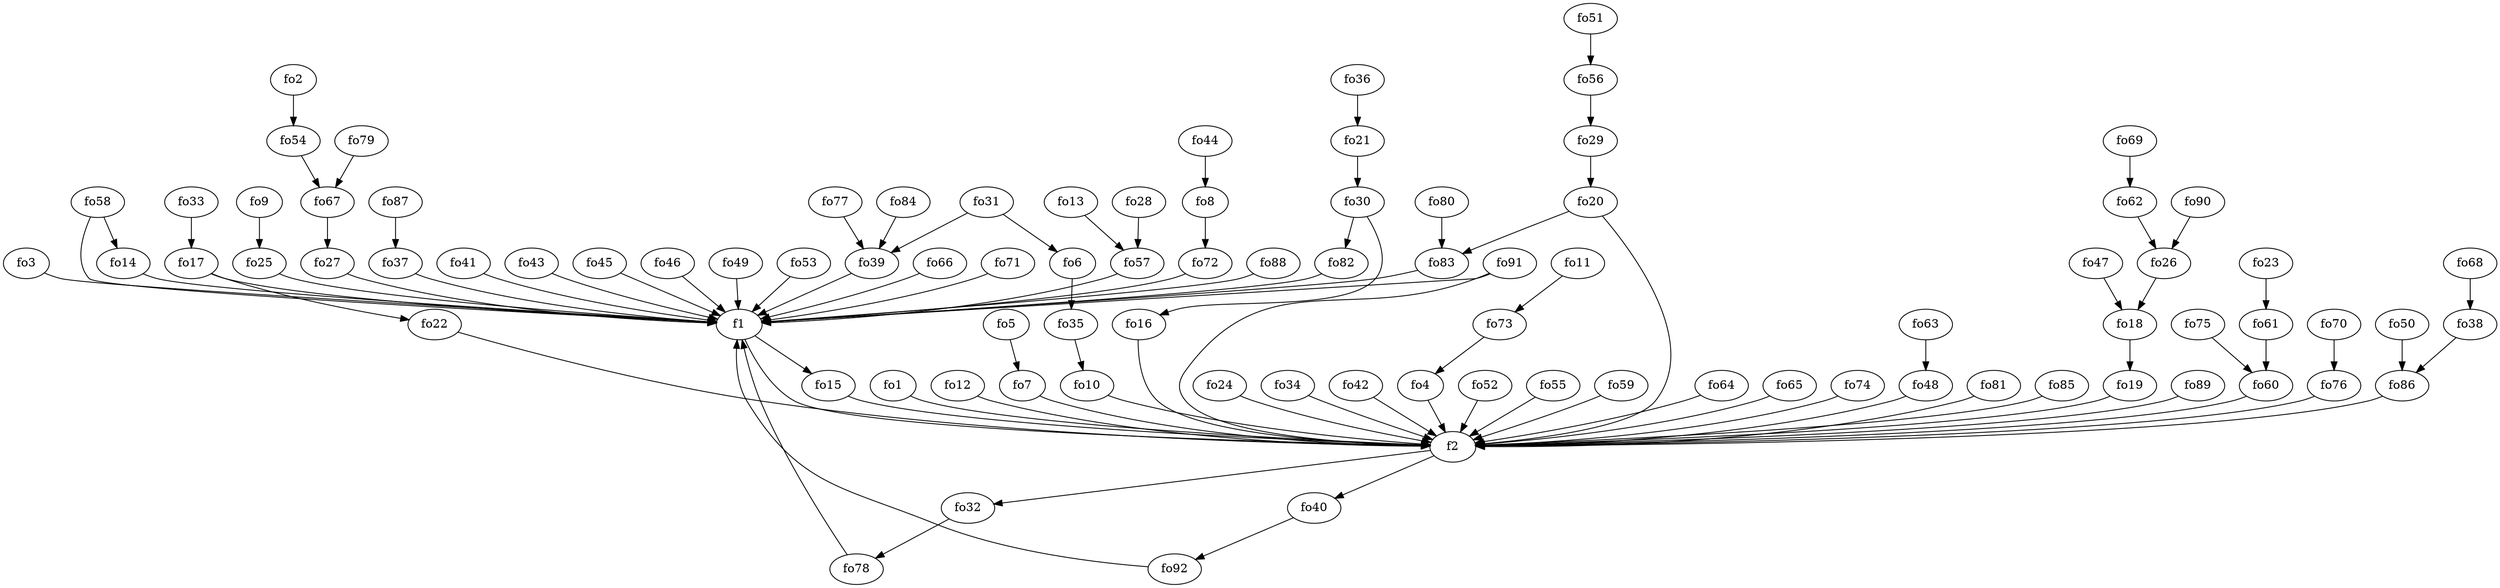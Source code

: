 strict digraph  {
f1;
f2;
fo1;
fo2;
fo3;
fo4;
fo5;
fo6;
fo7;
fo8;
fo9;
fo10;
fo11;
fo12;
fo13;
fo14;
fo15;
fo16;
fo17;
fo18;
fo19;
fo20;
fo21;
fo22;
fo23;
fo24;
fo25;
fo26;
fo27;
fo28;
fo29;
fo30;
fo31;
fo32;
fo33;
fo34;
fo35;
fo36;
fo37;
fo38;
fo39;
fo40;
fo41;
fo42;
fo43;
fo44;
fo45;
fo46;
fo47;
fo48;
fo49;
fo50;
fo51;
fo52;
fo53;
fo54;
fo55;
fo56;
fo57;
fo58;
fo59;
fo60;
fo61;
fo62;
fo63;
fo64;
fo65;
fo66;
fo67;
fo68;
fo69;
fo70;
fo71;
fo72;
fo73;
fo74;
fo75;
fo76;
fo77;
fo78;
fo79;
fo80;
fo81;
fo82;
fo83;
fo84;
fo85;
fo86;
fo87;
fo88;
fo89;
fo90;
fo91;
fo92;
f1 -> fo15  [weight=2];
f1 -> f2  [weight=2];
f2 -> fo32  [weight=2];
f2 -> fo40  [weight=2];
fo1 -> f2  [weight=2];
fo2 -> fo54  [weight=2];
fo3 -> f1  [weight=2];
fo4 -> f2  [weight=2];
fo5 -> fo7  [weight=2];
fo6 -> fo35  [weight=2];
fo7 -> f2  [weight=2];
fo8 -> fo72  [weight=2];
fo9 -> fo25  [weight=2];
fo10 -> f2  [weight=2];
fo11 -> fo73  [weight=2];
fo12 -> f2  [weight=2];
fo13 -> fo57  [weight=2];
fo14 -> f1  [weight=2];
fo15 -> f2  [weight=2];
fo16 -> f2  [weight=2];
fo17 -> fo22  [weight=2];
fo17 -> f1  [weight=2];
fo18 -> fo19  [weight=2];
fo19 -> f2  [weight=2];
fo20 -> f2  [weight=2];
fo20 -> fo83  [weight=2];
fo21 -> fo30  [weight=2];
fo22 -> f2  [weight=2];
fo23 -> fo61  [weight=2];
fo24 -> f2  [weight=2];
fo25 -> f1  [weight=2];
fo26 -> fo18  [weight=2];
fo27 -> f1  [weight=2];
fo28 -> fo57  [weight=2];
fo29 -> fo20  [weight=2];
fo30 -> fo82  [weight=2];
fo30 -> fo16  [weight=2];
fo31 -> fo6  [weight=2];
fo31 -> fo39  [weight=2];
fo32 -> fo78  [weight=2];
fo33 -> fo17  [weight=2];
fo34 -> f2  [weight=2];
fo35 -> fo10  [weight=2];
fo36 -> fo21  [weight=2];
fo37 -> f1  [weight=2];
fo38 -> fo86  [weight=2];
fo39 -> f1  [weight=2];
fo40 -> fo92  [weight=2];
fo41 -> f1  [weight=2];
fo42 -> f2  [weight=2];
fo43 -> f1  [weight=2];
fo44 -> fo8  [weight=2];
fo45 -> f1  [weight=2];
fo46 -> f1  [weight=2];
fo47 -> fo18  [weight=2];
fo48 -> f2  [weight=2];
fo49 -> f1  [weight=2];
fo50 -> fo86  [weight=2];
fo51 -> fo56  [weight=2];
fo52 -> f2  [weight=2];
fo53 -> f1  [weight=2];
fo54 -> fo67  [weight=2];
fo55 -> f2  [weight=2];
fo56 -> fo29  [weight=2];
fo57 -> f1  [weight=2];
fo58 -> f1  [weight=2];
fo58 -> fo14  [weight=2];
fo59 -> f2  [weight=2];
fo60 -> f2  [weight=2];
fo61 -> fo60  [weight=2];
fo62 -> fo26  [weight=2];
fo63 -> fo48  [weight=2];
fo64 -> f2  [weight=2];
fo65 -> f2  [weight=2];
fo66 -> f1  [weight=2];
fo67 -> fo27  [weight=2];
fo68 -> fo38  [weight=2];
fo69 -> fo62  [weight=2];
fo70 -> fo76  [weight=2];
fo71 -> f1  [weight=2];
fo72 -> f1  [weight=2];
fo73 -> fo4  [weight=2];
fo74 -> f2  [weight=2];
fo75 -> fo60  [weight=2];
fo76 -> f2  [weight=2];
fo77 -> fo39  [weight=2];
fo78 -> f1  [weight=2];
fo79 -> fo67  [weight=2];
fo80 -> fo83  [weight=2];
fo81 -> f2  [weight=2];
fo82 -> f1  [weight=2];
fo83 -> f1  [weight=2];
fo84 -> fo39  [weight=2];
fo85 -> f2  [weight=2];
fo86 -> f2  [weight=2];
fo87 -> fo37  [weight=2];
fo88 -> f1  [weight=2];
fo89 -> f2  [weight=2];
fo90 -> fo26  [weight=2];
fo91 -> f2  [weight=2];
fo91 -> f1  [weight=2];
fo92 -> f1  [weight=2];
}
